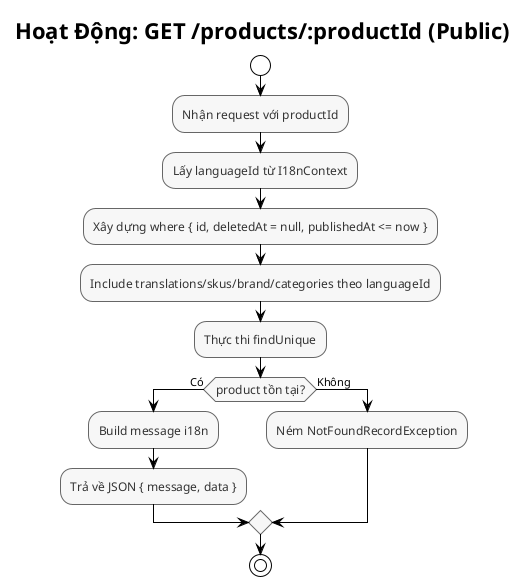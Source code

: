 @startuml Product Public Detail Activity
!theme plain
skinparam backgroundColor #FFFFFF
skinparam activityFontSize 12
skinparam activityFontColor #333333
skinparam activityBorderColor #666666
skinparam activityBackgroundColor #F7F7F7

title Hoạt Động: GET /products/:productId (Public)

start
:Nhận request với productId;
:Lấy languageId từ I18nContext;
:Xây dựng where { id, deletedAt = null, publishedAt <= now };
:Include translations/skus/brand/categories theo languageId;
:Thực thi findUnique;
if (product tồn tại?) then (Có)
  :Build message i18n;
  :Trả về JSON { message, data };
else (Không)
  :Ném NotFoundRecordException;
endif
stop

@enduml


